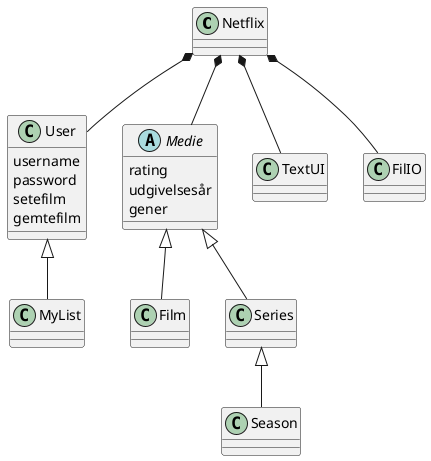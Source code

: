 @startuml
'https://plantuml.com/class-diagram
class Netflix
class User{
username
password
setefilm
gemtefilm
}

abstract class Medie{
rating
udgivelsesår
gener
}
class Film
class Series
class Season
class TextUI
class FilIO

Netflix *-- User
User <|--MyList
Netflix *-- Medie
Medie <|-- Film
Medie <|-- Series
Series <|-- Season
Netflix *-- FilIO
Netflix *-- TextUI

@enduml